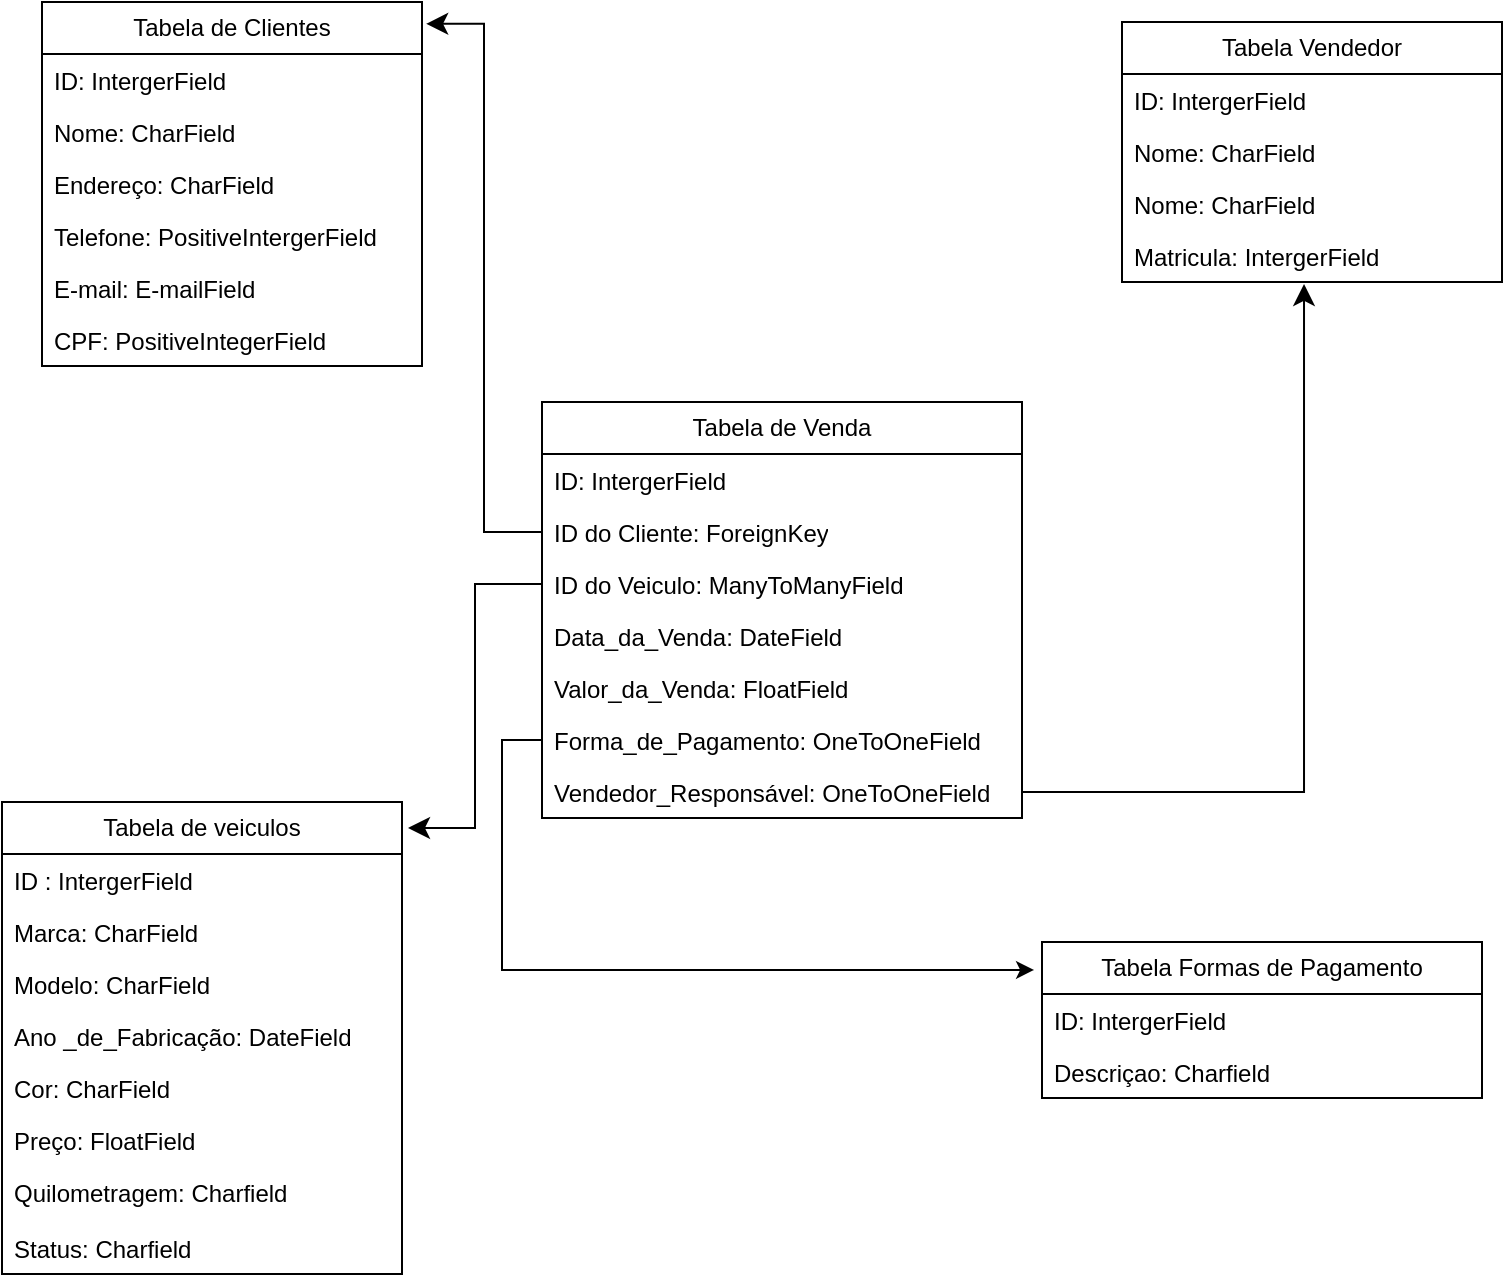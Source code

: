 <mxfile version="24.3.1" type="device">
  <diagram name="Página-1" id="HkmW_tR0ohRRwi9YMk0C">
    <mxGraphModel dx="1386" dy="785" grid="1" gridSize="10" guides="1" tooltips="1" connect="1" arrows="1" fold="1" page="1" pageScale="1" pageWidth="827" pageHeight="1169" math="0" shadow="0">
      <root>
        <mxCell id="0" />
        <mxCell id="1" parent="0" />
        <mxCell id="8Y1J7BRSKNue8J1FkRiq-1" value="Tabela de veiculos" style="swimlane;fontStyle=0;childLayout=stackLayout;horizontal=1;startSize=26;fillColor=none;horizontalStack=0;resizeParent=1;resizeParentMax=0;resizeLast=0;collapsible=1;marginBottom=0;whiteSpace=wrap;html=1;" vertex="1" parent="1">
          <mxGeometry x="60" y="440" width="200" height="236" as="geometry" />
        </mxCell>
        <mxCell id="8Y1J7BRSKNue8J1FkRiq-2" value="ID : IntergerField" style="text;strokeColor=none;fillColor=none;align=left;verticalAlign=top;spacingLeft=4;spacingRight=4;overflow=hidden;rotatable=0;points=[[0,0.5],[1,0.5]];portConstraint=eastwest;whiteSpace=wrap;html=1;" vertex="1" parent="8Y1J7BRSKNue8J1FkRiq-1">
          <mxGeometry y="26" width="200" height="26" as="geometry" />
        </mxCell>
        <mxCell id="8Y1J7BRSKNue8J1FkRiq-3" value="Marca: CharField" style="text;strokeColor=none;fillColor=none;align=left;verticalAlign=top;spacingLeft=4;spacingRight=4;overflow=hidden;rotatable=0;points=[[0,0.5],[1,0.5]];portConstraint=eastwest;whiteSpace=wrap;html=1;" vertex="1" parent="8Y1J7BRSKNue8J1FkRiq-1">
          <mxGeometry y="52" width="200" height="26" as="geometry" />
        </mxCell>
        <mxCell id="8Y1J7BRSKNue8J1FkRiq-4" value="Modelo: CharField" style="text;strokeColor=none;fillColor=none;align=left;verticalAlign=top;spacingLeft=4;spacingRight=4;overflow=hidden;rotatable=0;points=[[0,0.5],[1,0.5]];portConstraint=eastwest;whiteSpace=wrap;html=1;" vertex="1" parent="8Y1J7BRSKNue8J1FkRiq-1">
          <mxGeometry y="78" width="200" height="26" as="geometry" />
        </mxCell>
        <mxCell id="8Y1J7BRSKNue8J1FkRiq-5" value="Ano _de_Fabricação: DateField" style="text;strokeColor=none;fillColor=none;align=left;verticalAlign=top;spacingLeft=4;spacingRight=4;overflow=hidden;rotatable=0;points=[[0,0.5],[1,0.5]];portConstraint=eastwest;whiteSpace=wrap;html=1;" vertex="1" parent="8Y1J7BRSKNue8J1FkRiq-1">
          <mxGeometry y="104" width="200" height="26" as="geometry" />
        </mxCell>
        <mxCell id="8Y1J7BRSKNue8J1FkRiq-6" value="Cor: CharField" style="text;strokeColor=none;fillColor=none;align=left;verticalAlign=top;spacingLeft=4;spacingRight=4;overflow=hidden;rotatable=0;points=[[0,0.5],[1,0.5]];portConstraint=eastwest;whiteSpace=wrap;html=1;" vertex="1" parent="8Y1J7BRSKNue8J1FkRiq-1">
          <mxGeometry y="130" width="200" height="26" as="geometry" />
        </mxCell>
        <mxCell id="8Y1J7BRSKNue8J1FkRiq-7" value="Preço: FloatField" style="text;strokeColor=none;fillColor=none;align=left;verticalAlign=top;spacingLeft=4;spacingRight=4;overflow=hidden;rotatable=0;points=[[0,0.5],[1,0.5]];portConstraint=eastwest;whiteSpace=wrap;html=1;" vertex="1" parent="8Y1J7BRSKNue8J1FkRiq-1">
          <mxGeometry y="156" width="200" height="26" as="geometry" />
        </mxCell>
        <mxCell id="8Y1J7BRSKNue8J1FkRiq-8" value="Quilometragem: Charfield" style="text;strokeColor=none;fillColor=none;align=left;verticalAlign=top;spacingLeft=4;spacingRight=4;overflow=hidden;rotatable=0;points=[[0,0.5],[1,0.5]];portConstraint=eastwest;whiteSpace=wrap;html=1;" vertex="1" parent="8Y1J7BRSKNue8J1FkRiq-1">
          <mxGeometry y="182" width="200" height="28" as="geometry" />
        </mxCell>
        <mxCell id="8Y1J7BRSKNue8J1FkRiq-11" value="Status: Charfield" style="text;strokeColor=none;fillColor=none;align=left;verticalAlign=top;spacingLeft=4;spacingRight=4;overflow=hidden;rotatable=0;points=[[0,0.5],[1,0.5]];portConstraint=eastwest;whiteSpace=wrap;html=1;" vertex="1" parent="8Y1J7BRSKNue8J1FkRiq-1">
          <mxGeometry y="210" width="200" height="26" as="geometry" />
        </mxCell>
        <mxCell id="8Y1J7BRSKNue8J1FkRiq-12" value="Tabela de Clientes" style="swimlane;fontStyle=0;childLayout=stackLayout;horizontal=1;startSize=26;fillColor=none;horizontalStack=0;resizeParent=1;resizeParentMax=0;resizeLast=0;collapsible=1;marginBottom=0;whiteSpace=wrap;html=1;" vertex="1" parent="1">
          <mxGeometry x="80" y="40" width="190" height="182" as="geometry" />
        </mxCell>
        <mxCell id="8Y1J7BRSKNue8J1FkRiq-13" value="ID: IntergerField" style="text;strokeColor=none;fillColor=none;align=left;verticalAlign=top;spacingLeft=4;spacingRight=4;overflow=hidden;rotatable=0;points=[[0,0.5],[1,0.5]];portConstraint=eastwest;whiteSpace=wrap;html=1;" vertex="1" parent="8Y1J7BRSKNue8J1FkRiq-12">
          <mxGeometry y="26" width="190" height="26" as="geometry" />
        </mxCell>
        <mxCell id="8Y1J7BRSKNue8J1FkRiq-14" value="Nome: CharField" style="text;strokeColor=none;fillColor=none;align=left;verticalAlign=top;spacingLeft=4;spacingRight=4;overflow=hidden;rotatable=0;points=[[0,0.5],[1,0.5]];portConstraint=eastwest;whiteSpace=wrap;html=1;" vertex="1" parent="8Y1J7BRSKNue8J1FkRiq-12">
          <mxGeometry y="52" width="190" height="26" as="geometry" />
        </mxCell>
        <mxCell id="8Y1J7BRSKNue8J1FkRiq-15" value="Endereço: CharField" style="text;strokeColor=none;fillColor=none;align=left;verticalAlign=top;spacingLeft=4;spacingRight=4;overflow=hidden;rotatable=0;points=[[0,0.5],[1,0.5]];portConstraint=eastwest;whiteSpace=wrap;html=1;" vertex="1" parent="8Y1J7BRSKNue8J1FkRiq-12">
          <mxGeometry y="78" width="190" height="26" as="geometry" />
        </mxCell>
        <mxCell id="8Y1J7BRSKNue8J1FkRiq-16" value="Telefone: PositiveIntergerField" style="text;strokeColor=none;fillColor=none;align=left;verticalAlign=top;spacingLeft=4;spacingRight=4;overflow=hidden;rotatable=0;points=[[0,0.5],[1,0.5]];portConstraint=eastwest;whiteSpace=wrap;html=1;" vertex="1" parent="8Y1J7BRSKNue8J1FkRiq-12">
          <mxGeometry y="104" width="190" height="26" as="geometry" />
        </mxCell>
        <mxCell id="8Y1J7BRSKNue8J1FkRiq-17" value="E-mail: E-mailField" style="text;strokeColor=none;fillColor=none;align=left;verticalAlign=top;spacingLeft=4;spacingRight=4;overflow=hidden;rotatable=0;points=[[0,0.5],[1,0.5]];portConstraint=eastwest;whiteSpace=wrap;html=1;" vertex="1" parent="8Y1J7BRSKNue8J1FkRiq-12">
          <mxGeometry y="130" width="190" height="26" as="geometry" />
        </mxCell>
        <mxCell id="8Y1J7BRSKNue8J1FkRiq-24" value="CPF: PositiveIntegerField" style="text;strokeColor=none;fillColor=none;align=left;verticalAlign=top;spacingLeft=4;spacingRight=4;overflow=hidden;rotatable=0;points=[[0,0.5],[1,0.5]];portConstraint=eastwest;whiteSpace=wrap;html=1;" vertex="1" parent="8Y1J7BRSKNue8J1FkRiq-12">
          <mxGeometry y="156" width="190" height="26" as="geometry" />
        </mxCell>
        <mxCell id="8Y1J7BRSKNue8J1FkRiq-25" value="Tabela de Venda" style="swimlane;fontStyle=0;childLayout=stackLayout;horizontal=1;startSize=26;fillColor=none;horizontalStack=0;resizeParent=1;resizeParentMax=0;resizeLast=0;collapsible=1;marginBottom=0;whiteSpace=wrap;html=1;" vertex="1" parent="1">
          <mxGeometry x="330" y="240" width="240" height="208" as="geometry" />
        </mxCell>
        <mxCell id="8Y1J7BRSKNue8J1FkRiq-26" value="ID: IntergerField" style="text;strokeColor=none;fillColor=none;align=left;verticalAlign=top;spacingLeft=4;spacingRight=4;overflow=hidden;rotatable=0;points=[[0,0.5],[1,0.5]];portConstraint=eastwest;whiteSpace=wrap;html=1;" vertex="1" parent="8Y1J7BRSKNue8J1FkRiq-25">
          <mxGeometry y="26" width="240" height="26" as="geometry" />
        </mxCell>
        <mxCell id="8Y1J7BRSKNue8J1FkRiq-27" value="ID do Cliente: ForeignKey" style="text;strokeColor=none;fillColor=none;align=left;verticalAlign=top;spacingLeft=4;spacingRight=4;overflow=hidden;rotatable=0;points=[[0,0.5],[1,0.5]];portConstraint=eastwest;whiteSpace=wrap;html=1;" vertex="1" parent="8Y1J7BRSKNue8J1FkRiq-25">
          <mxGeometry y="52" width="240" height="26" as="geometry" />
        </mxCell>
        <mxCell id="8Y1J7BRSKNue8J1FkRiq-28" value="ID do Veiculo: ManyToManyField" style="text;strokeColor=none;fillColor=none;align=left;verticalAlign=top;spacingLeft=4;spacingRight=4;overflow=hidden;rotatable=0;points=[[0,0.5],[1,0.5]];portConstraint=eastwest;whiteSpace=wrap;html=1;" vertex="1" parent="8Y1J7BRSKNue8J1FkRiq-25">
          <mxGeometry y="78" width="240" height="26" as="geometry" />
        </mxCell>
        <mxCell id="8Y1J7BRSKNue8J1FkRiq-29" value="Data_da_Venda: DateField" style="text;strokeColor=none;fillColor=none;align=left;verticalAlign=top;spacingLeft=4;spacingRight=4;overflow=hidden;rotatable=0;points=[[0,0.5],[1,0.5]];portConstraint=eastwest;whiteSpace=wrap;html=1;" vertex="1" parent="8Y1J7BRSKNue8J1FkRiq-25">
          <mxGeometry y="104" width="240" height="26" as="geometry" />
        </mxCell>
        <mxCell id="8Y1J7BRSKNue8J1FkRiq-30" value="Valor_da_Venda: FloatField" style="text;strokeColor=none;fillColor=none;align=left;verticalAlign=top;spacingLeft=4;spacingRight=4;overflow=hidden;rotatable=0;points=[[0,0.5],[1,0.5]];portConstraint=eastwest;whiteSpace=wrap;html=1;" vertex="1" parent="8Y1J7BRSKNue8J1FkRiq-25">
          <mxGeometry y="130" width="240" height="26" as="geometry" />
        </mxCell>
        <mxCell id="8Y1J7BRSKNue8J1FkRiq-32" value="Forma_de_Pagamento: OneToOneField" style="text;strokeColor=none;fillColor=none;align=left;verticalAlign=top;spacingLeft=4;spacingRight=4;overflow=hidden;rotatable=0;points=[[0,0.5],[1,0.5]];portConstraint=eastwest;whiteSpace=wrap;html=1;" vertex="1" parent="8Y1J7BRSKNue8J1FkRiq-25">
          <mxGeometry y="156" width="240" height="26" as="geometry" />
        </mxCell>
        <mxCell id="8Y1J7BRSKNue8J1FkRiq-33" value="Vendedor_Responsável: OneToOneField" style="text;strokeColor=none;fillColor=none;align=left;verticalAlign=top;spacingLeft=4;spacingRight=4;overflow=hidden;rotatable=0;points=[[0,0.5],[1,0.5]];portConstraint=eastwest;whiteSpace=wrap;html=1;" vertex="1" parent="8Y1J7BRSKNue8J1FkRiq-25">
          <mxGeometry y="182" width="240" height="26" as="geometry" />
        </mxCell>
        <mxCell id="8Y1J7BRSKNue8J1FkRiq-34" value="Tabela Vendedor" style="swimlane;fontStyle=0;childLayout=stackLayout;horizontal=1;startSize=26;fillColor=none;horizontalStack=0;resizeParent=1;resizeParentMax=0;resizeLast=0;collapsible=1;marginBottom=0;whiteSpace=wrap;html=1;" vertex="1" parent="1">
          <mxGeometry x="620" y="50" width="190" height="130" as="geometry" />
        </mxCell>
        <mxCell id="8Y1J7BRSKNue8J1FkRiq-35" value="ID: IntergerField" style="text;strokeColor=none;fillColor=none;align=left;verticalAlign=top;spacingLeft=4;spacingRight=4;overflow=hidden;rotatable=0;points=[[0,0.5],[1,0.5]];portConstraint=eastwest;whiteSpace=wrap;html=1;" vertex="1" parent="8Y1J7BRSKNue8J1FkRiq-34">
          <mxGeometry y="26" width="190" height="26" as="geometry" />
        </mxCell>
        <mxCell id="8Y1J7BRSKNue8J1FkRiq-60" value="Nome: CharField" style="text;strokeColor=none;fillColor=none;align=left;verticalAlign=top;spacingLeft=4;spacingRight=4;overflow=hidden;rotatable=0;points=[[0,0.5],[1,0.5]];portConstraint=eastwest;whiteSpace=wrap;html=1;" vertex="1" parent="8Y1J7BRSKNue8J1FkRiq-34">
          <mxGeometry y="52" width="190" height="26" as="geometry" />
        </mxCell>
        <mxCell id="8Y1J7BRSKNue8J1FkRiq-36" value="Nome: CharField" style="text;strokeColor=none;fillColor=none;align=left;verticalAlign=top;spacingLeft=4;spacingRight=4;overflow=hidden;rotatable=0;points=[[0,0.5],[1,0.5]];portConstraint=eastwest;whiteSpace=wrap;html=1;" vertex="1" parent="8Y1J7BRSKNue8J1FkRiq-34">
          <mxGeometry y="78" width="190" height="26" as="geometry" />
        </mxCell>
        <mxCell id="8Y1J7BRSKNue8J1FkRiq-37" value="Matricula: IntergerField" style="text;strokeColor=none;fillColor=none;align=left;verticalAlign=top;spacingLeft=4;spacingRight=4;overflow=hidden;rotatable=0;points=[[0,0.5],[1,0.5]];portConstraint=eastwest;whiteSpace=wrap;html=1;" vertex="1" parent="8Y1J7BRSKNue8J1FkRiq-34">
          <mxGeometry y="104" width="190" height="26" as="geometry" />
        </mxCell>
        <mxCell id="8Y1J7BRSKNue8J1FkRiq-42" value="" style="edgeStyle=elbowEdgeStyle;elbow=horizontal;endArrow=classic;html=1;curved=0;rounded=0;endSize=8;startSize=8;exitX=0;exitY=0.5;exitDx=0;exitDy=0;entryX=1.015;entryY=0.055;entryDx=0;entryDy=0;entryPerimeter=0;" edge="1" parent="1" source="8Y1J7BRSKNue8J1FkRiq-28" target="8Y1J7BRSKNue8J1FkRiq-1">
          <mxGeometry width="50" height="50" relative="1" as="geometry">
            <mxPoint x="260" y="510" as="sourcePoint" />
            <mxPoint x="280" y="370" as="targetPoint" />
          </mxGeometry>
        </mxCell>
        <mxCell id="8Y1J7BRSKNue8J1FkRiq-43" value="" style="edgeStyle=elbowEdgeStyle;elbow=horizontal;endArrow=classic;html=1;curved=0;rounded=0;endSize=8;startSize=8;entryX=1.011;entryY=0.06;entryDx=0;entryDy=0;entryPerimeter=0;exitX=0;exitY=0.5;exitDx=0;exitDy=0;" edge="1" parent="1" source="8Y1J7BRSKNue8J1FkRiq-27" target="8Y1J7BRSKNue8J1FkRiq-12">
          <mxGeometry width="50" height="50" relative="1" as="geometry">
            <mxPoint x="290" y="310" as="sourcePoint" />
            <mxPoint x="290" y="50" as="targetPoint" />
          </mxGeometry>
        </mxCell>
        <mxCell id="8Y1J7BRSKNue8J1FkRiq-49" value="" style="edgeStyle=elbowEdgeStyle;elbow=vertical;endArrow=classic;html=1;curved=0;rounded=0;endSize=8;startSize=8;exitX=1;exitY=0.5;exitDx=0;exitDy=0;entryX=0.479;entryY=1.038;entryDx=0;entryDy=0;entryPerimeter=0;" edge="1" parent="1" source="8Y1J7BRSKNue8J1FkRiq-33" target="8Y1J7BRSKNue8J1FkRiq-37">
          <mxGeometry width="50" height="50" relative="1" as="geometry">
            <mxPoint x="580" y="430" as="sourcePoint" />
            <mxPoint x="610" y="110" as="targetPoint" />
            <Array as="points">
              <mxPoint x="620" y="435" />
            </Array>
          </mxGeometry>
        </mxCell>
        <mxCell id="8Y1J7BRSKNue8J1FkRiq-50" value="Tabela Formas de Pagamento" style="swimlane;fontStyle=0;childLayout=stackLayout;horizontal=1;startSize=26;fillColor=none;horizontalStack=0;resizeParent=1;resizeParentMax=0;resizeLast=0;collapsible=1;marginBottom=0;whiteSpace=wrap;html=1;" vertex="1" parent="1">
          <mxGeometry x="580" y="510" width="220" height="78" as="geometry" />
        </mxCell>
        <mxCell id="8Y1J7BRSKNue8J1FkRiq-52" value="ID: IntergerField" style="text;strokeColor=none;fillColor=none;align=left;verticalAlign=top;spacingLeft=4;spacingRight=4;overflow=hidden;rotatable=0;points=[[0,0.5],[1,0.5]];portConstraint=eastwest;whiteSpace=wrap;html=1;" vertex="1" parent="8Y1J7BRSKNue8J1FkRiq-50">
          <mxGeometry y="26" width="220" height="26" as="geometry" />
        </mxCell>
        <mxCell id="8Y1J7BRSKNue8J1FkRiq-53" value="Descriçao: Charfield&amp;nbsp;" style="text;strokeColor=none;fillColor=none;align=left;verticalAlign=top;spacingLeft=4;spacingRight=4;overflow=hidden;rotatable=0;points=[[0,0.5],[1,0.5]];portConstraint=eastwest;whiteSpace=wrap;html=1;" vertex="1" parent="8Y1J7BRSKNue8J1FkRiq-50">
          <mxGeometry y="52" width="220" height="26" as="geometry" />
        </mxCell>
        <mxCell id="8Y1J7BRSKNue8J1FkRiq-57" value="" style="endArrow=classic;html=1;rounded=0;entryX=-0.018;entryY=0.179;entryDx=0;entryDy=0;entryPerimeter=0;exitX=0;exitY=0.5;exitDx=0;exitDy=0;" edge="1" parent="1" source="8Y1J7BRSKNue8J1FkRiq-32" target="8Y1J7BRSKNue8J1FkRiq-50">
          <mxGeometry width="50" height="50" relative="1" as="geometry">
            <mxPoint x="310" y="410" as="sourcePoint" />
            <mxPoint x="570" y="530" as="targetPoint" />
            <Array as="points">
              <mxPoint x="310" y="409" />
              <mxPoint x="310" y="524" />
              <mxPoint x="370" y="524" />
            </Array>
          </mxGeometry>
        </mxCell>
      </root>
    </mxGraphModel>
  </diagram>
</mxfile>

